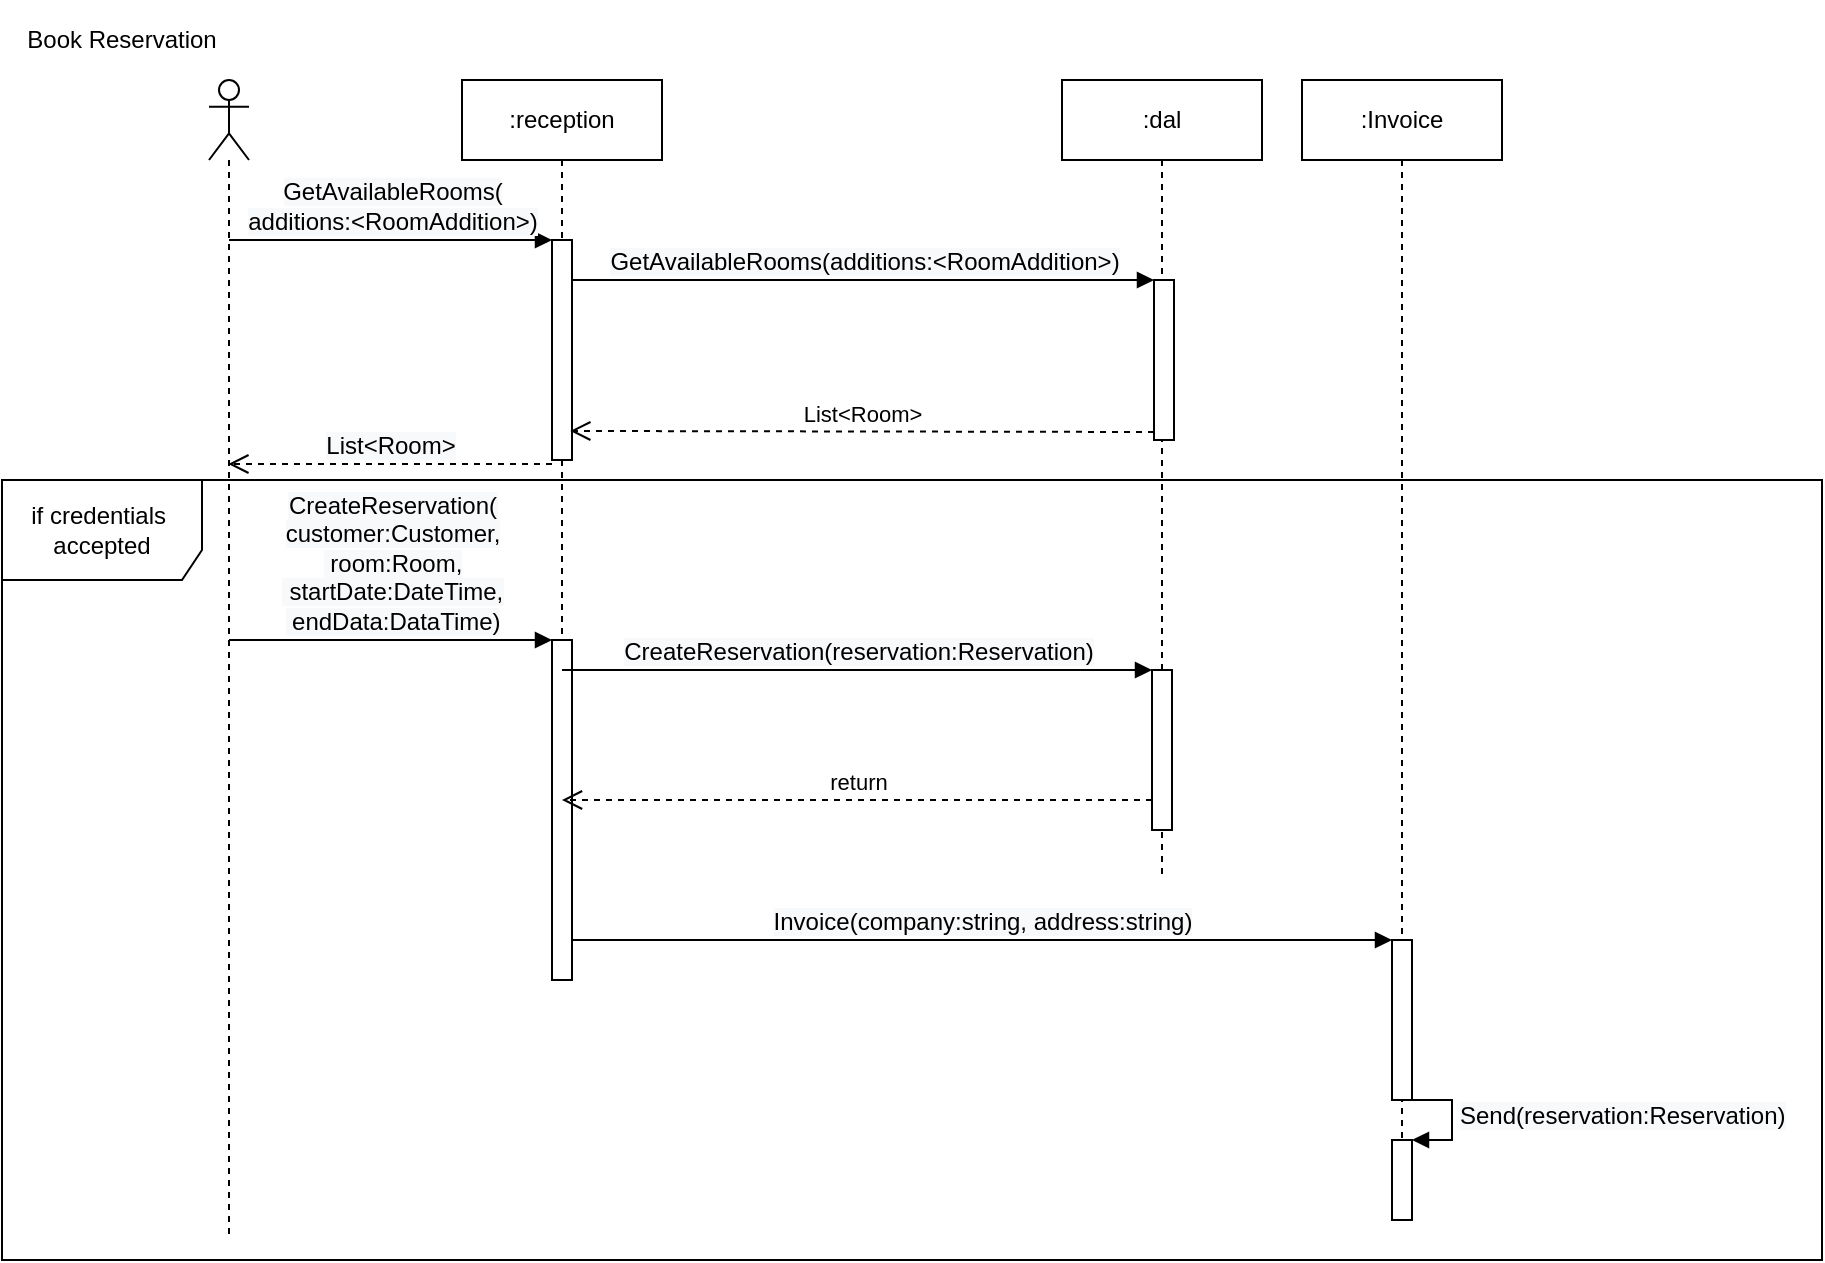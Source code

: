 <mxfile version="13.1.0" type="device"><diagram name="Page-1" id="13e1069c-82ec-6db2-03f1-153e76fe0fe0"><mxGraphModel dx="1924" dy="996" grid="1" gridSize="10" guides="1" tooltips="1" connect="1" arrows="1" fold="1" page="1" pageScale="1" pageWidth="1100" pageHeight="850" background="#ffffff" math="0" shadow="0"><root><mxCell id="0"/><mxCell id="1" parent="0"/><mxCell id="MJbIyUPoocvkylXS7Fyk-92" value="" style="shape=umlLifeline;participant=umlActor;perimeter=lifelinePerimeter;whiteSpace=wrap;html=1;container=1;collapsible=0;recursiveResize=0;verticalAlign=top;spacingTop=36;labelBackgroundColor=#ffffff;outlineConnect=0;" vertex="1" parent="1"><mxGeometry x="213.5" y="130" width="20" height="580" as="geometry"/></mxCell><mxCell id="MJbIyUPoocvkylXS7Fyk-93" value=":reception" style="shape=umlLifeline;perimeter=lifelinePerimeter;whiteSpace=wrap;html=1;container=1;collapsible=0;recursiveResize=0;outlineConnect=0;" vertex="1" parent="1"><mxGeometry x="340" y="130" width="100" height="310" as="geometry"/></mxCell><mxCell id="MJbIyUPoocvkylXS7Fyk-94" value="" style="html=1;points=[];perimeter=orthogonalPerimeter;" vertex="1" parent="MJbIyUPoocvkylXS7Fyk-93"><mxGeometry x="45" y="80" width="10" height="110" as="geometry"/></mxCell><mxCell id="MJbIyUPoocvkylXS7Fyk-95" value="&lt;span style=&quot;font-size: 12px ; text-align: left ; background-color: rgb(248 , 249 , 250)&quot;&gt;GetAvailableRooms(&lt;br&gt;&lt;/span&gt;&lt;span style=&quot;font-size: 12px ; text-align: left ; background-color: rgb(248 , 249 , 250)&quot;&gt;additions:&amp;lt;RoomAddition&amp;gt;&lt;/span&gt;&lt;span style=&quot;font-size: 12px ; text-align: left ; background-color: rgb(248 , 249 , 250)&quot;&gt;)&lt;/span&gt;" style="html=1;verticalAlign=bottom;endArrow=block;entryX=0;entryY=0;" edge="1" target="MJbIyUPoocvkylXS7Fyk-94" parent="1" source="MJbIyUPoocvkylXS7Fyk-92"><mxGeometry relative="1" as="geometry"><mxPoint x="310" y="210" as="sourcePoint"/></mxGeometry></mxCell><mxCell id="MJbIyUPoocvkylXS7Fyk-96" value="&lt;span style=&quot;font-size: 12px ; text-align: left ; background-color: rgb(248 , 249 , 250)&quot;&gt;List&amp;lt;Room&amp;gt;&lt;/span&gt;" style="html=1;verticalAlign=bottom;endArrow=open;dashed=1;endSize=8;exitX=0;exitY=0.95;" edge="1" parent="1"><mxGeometry relative="1" as="geometry"><mxPoint x="223.167" y="322" as="targetPoint"/><mxPoint x="385" y="322" as="sourcePoint"/><Array as="points"><mxPoint x="360" y="322"/><mxPoint x="320" y="322"/></Array></mxGeometry></mxCell><mxCell id="MJbIyUPoocvkylXS7Fyk-97" value=":dal" style="shape=umlLifeline;perimeter=lifelinePerimeter;whiteSpace=wrap;html=1;container=1;collapsible=0;recursiveResize=0;outlineConnect=0;" vertex="1" parent="1"><mxGeometry x="640" y="130" width="100" height="400" as="geometry"/></mxCell><mxCell id="MJbIyUPoocvkylXS7Fyk-98" value="" style="html=1;points=[];perimeter=orthogonalPerimeter;" vertex="1" parent="MJbIyUPoocvkylXS7Fyk-97"><mxGeometry x="46" y="100" width="10" height="80" as="geometry"/></mxCell><mxCell id="MJbIyUPoocvkylXS7Fyk-99" value="&lt;span style=&quot;font-size: 12px ; text-align: left ; background-color: rgb(248 , 249 , 250)&quot;&gt;GetAvailableRooms&lt;/span&gt;&lt;span style=&quot;font-size: 12px ; text-align: left ; background-color: rgb(248 , 249 , 250)&quot;&gt;(&lt;/span&gt;&lt;span style=&quot;font-size: 12px ; text-align: left ; background-color: rgb(248 , 249 , 250)&quot;&gt;additions:&amp;lt;RoomAddition&amp;gt;&lt;/span&gt;&lt;span style=&quot;font-size: 12px ; text-align: left ; background-color: rgb(248 , 249 , 250)&quot;&gt;)&lt;/span&gt;" style="html=1;verticalAlign=bottom;endArrow=block;entryX=0;entryY=0;" edge="1" target="MJbIyUPoocvkylXS7Fyk-98" parent="1" source="MJbIyUPoocvkylXS7Fyk-94"><mxGeometry relative="1" as="geometry"><mxPoint x="400" y="230" as="sourcePoint"/></mxGeometry></mxCell><mxCell id="MJbIyUPoocvkylXS7Fyk-100" value="List&amp;lt;Room&amp;gt;" style="html=1;verticalAlign=bottom;endArrow=open;dashed=1;endSize=8;exitX=0;exitY=0.95;entryX=0.914;entryY=0.868;entryDx=0;entryDy=0;entryPerimeter=0;" edge="1" source="MJbIyUPoocvkylXS7Fyk-98" parent="1" target="MJbIyUPoocvkylXS7Fyk-94"><mxGeometry relative="1" as="geometry"><mxPoint x="400" y="306" as="targetPoint"/></mxGeometry></mxCell><mxCell id="MJbIyUPoocvkylXS7Fyk-107" value="&lt;span style=&quot;font-size: 12px ; text-align: left ; background-color: rgb(248 , 249 , 250)&quot;&gt;CreateReservation(&lt;br&gt;customer:Customer,&lt;br&gt;&amp;nbsp;room:Room,&lt;br&gt;&amp;nbsp;startDate:DateTime,&lt;br&gt;&amp;nbsp;endData:DataTime)&lt;/span&gt;" style="html=1;verticalAlign=bottom;endArrow=block;entryX=0;entryY=0;" edge="1" target="MJbIyUPoocvkylXS7Fyk-106" parent="1" source="MJbIyUPoocvkylXS7Fyk-92"><mxGeometry relative="1" as="geometry"><mxPoint x="315" y="360" as="sourcePoint"/></mxGeometry></mxCell><mxCell id="MJbIyUPoocvkylXS7Fyk-106" value="" style="html=1;points=[];perimeter=orthogonalPerimeter;" vertex="1" parent="1"><mxGeometry x="385" y="410" width="10" height="170" as="geometry"/></mxCell><mxCell id="MJbIyUPoocvkylXS7Fyk-123" value="" style="html=1;points=[];perimeter=orthogonalPerimeter;" vertex="1" parent="1"><mxGeometry x="685" y="425" width="10" height="80" as="geometry"/></mxCell><mxCell id="MJbIyUPoocvkylXS7Fyk-124" value="&lt;span style=&quot;font-size: 12px ; text-align: left ; background-color: rgb(248 , 249 , 250)&quot;&gt;CreateReservation(reservation:Reservation)&lt;/span&gt;" style="html=1;verticalAlign=bottom;endArrow=block;entryX=0;entryY=0;" edge="1" target="MJbIyUPoocvkylXS7Fyk-123" parent="1" source="MJbIyUPoocvkylXS7Fyk-93"><mxGeometry relative="1" as="geometry"><mxPoint x="430" y="425" as="sourcePoint"/></mxGeometry></mxCell><mxCell id="MJbIyUPoocvkylXS7Fyk-126" value="if&amp;nbsp;credentials&amp;nbsp;&lt;br&gt;accepted" style="shape=umlFrame;whiteSpace=wrap;html=1;width=100;height=50;" vertex="1" parent="1"><mxGeometry x="110" y="330" width="910" height="390" as="geometry"/></mxCell><mxCell id="MJbIyUPoocvkylXS7Fyk-130" value=":Invoice" style="shape=umlLifeline;perimeter=lifelinePerimeter;whiteSpace=wrap;html=1;container=1;collapsible=0;recursiveResize=0;outlineConnect=0;" vertex="1" parent="1"><mxGeometry x="760" y="130" width="100" height="560" as="geometry"/></mxCell><mxCell id="MJbIyUPoocvkylXS7Fyk-134" value="" style="html=1;points=[];perimeter=orthogonalPerimeter;" vertex="1" parent="MJbIyUPoocvkylXS7Fyk-130"><mxGeometry x="45" y="430" width="10" height="80" as="geometry"/></mxCell><mxCell id="MJbIyUPoocvkylXS7Fyk-141" value="" style="html=1;points=[];perimeter=orthogonalPerimeter;" vertex="1" parent="MJbIyUPoocvkylXS7Fyk-130"><mxGeometry x="45" y="530" width="10" height="40" as="geometry"/></mxCell><mxCell id="MJbIyUPoocvkylXS7Fyk-142" value="&lt;span style=&quot;font-size: 12px ; background-color: rgb(248 , 249 , 250)&quot;&gt;Send(reservation:Reservation)&lt;/span&gt;" style="edgeStyle=orthogonalEdgeStyle;html=1;align=left;spacingLeft=2;endArrow=block;rounded=0;entryX=1;entryY=0;" edge="1" target="MJbIyUPoocvkylXS7Fyk-141" parent="MJbIyUPoocvkylXS7Fyk-130"><mxGeometry relative="1" as="geometry"><mxPoint x="50" y="510" as="sourcePoint"/><Array as="points"><mxPoint x="75" y="510"/></Array></mxGeometry></mxCell><mxCell id="MJbIyUPoocvkylXS7Fyk-135" value="&lt;span style=&quot;font-size: 12px ; text-align: left ; background-color: rgb(248 , 249 , 250)&quot;&gt;Invoice(company:string, address:string)&lt;/span&gt;" style="html=1;verticalAlign=bottom;endArrow=block;entryX=0;entryY=0;" edge="1" target="MJbIyUPoocvkylXS7Fyk-134" parent="1" source="MJbIyUPoocvkylXS7Fyk-106"><mxGeometry relative="1" as="geometry"><mxPoint x="735" y="560" as="sourcePoint"/></mxGeometry></mxCell><mxCell id="MJbIyUPoocvkylXS7Fyk-137" value="return" style="html=1;verticalAlign=bottom;endArrow=open;dashed=1;endSize=8;" edge="1" parent="1" source="MJbIyUPoocvkylXS7Fyk-123"><mxGeometry relative="1" as="geometry"><mxPoint x="674" y="500" as="sourcePoint"/><mxPoint x="390" y="490" as="targetPoint"/></mxGeometry></mxCell><mxCell id="MJbIyUPoocvkylXS7Fyk-144" value="Book&amp;nbsp;&lt;span style=&quot;text-align: left&quot;&gt;Reservation&lt;/span&gt;" style="text;html=1;strokeColor=none;fillColor=none;align=center;verticalAlign=middle;whiteSpace=wrap;rounded=0;" vertex="1" parent="1"><mxGeometry x="110" y="90" width="120" height="40" as="geometry"/></mxCell></root></mxGraphModel></diagram></mxfile>